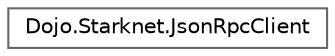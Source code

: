 digraph "Graphical Class Hierarchy"
{
 // LATEX_PDF_SIZE
  bgcolor="transparent";
  edge [fontname=Helvetica,fontsize=10,labelfontname=Helvetica,labelfontsize=10];
  node [fontname=Helvetica,fontsize=10,shape=box,height=0.2,width=0.4];
  rankdir="LR";
  Node0 [id="Node000000",label="Dojo.Starknet.JsonRpcClient",height=0.2,width=0.4,color="grey40", fillcolor="white", style="filled",URL="$class_dojo_1_1_starknet_1_1_json_rpc_client.html",tooltip=" "];
}
